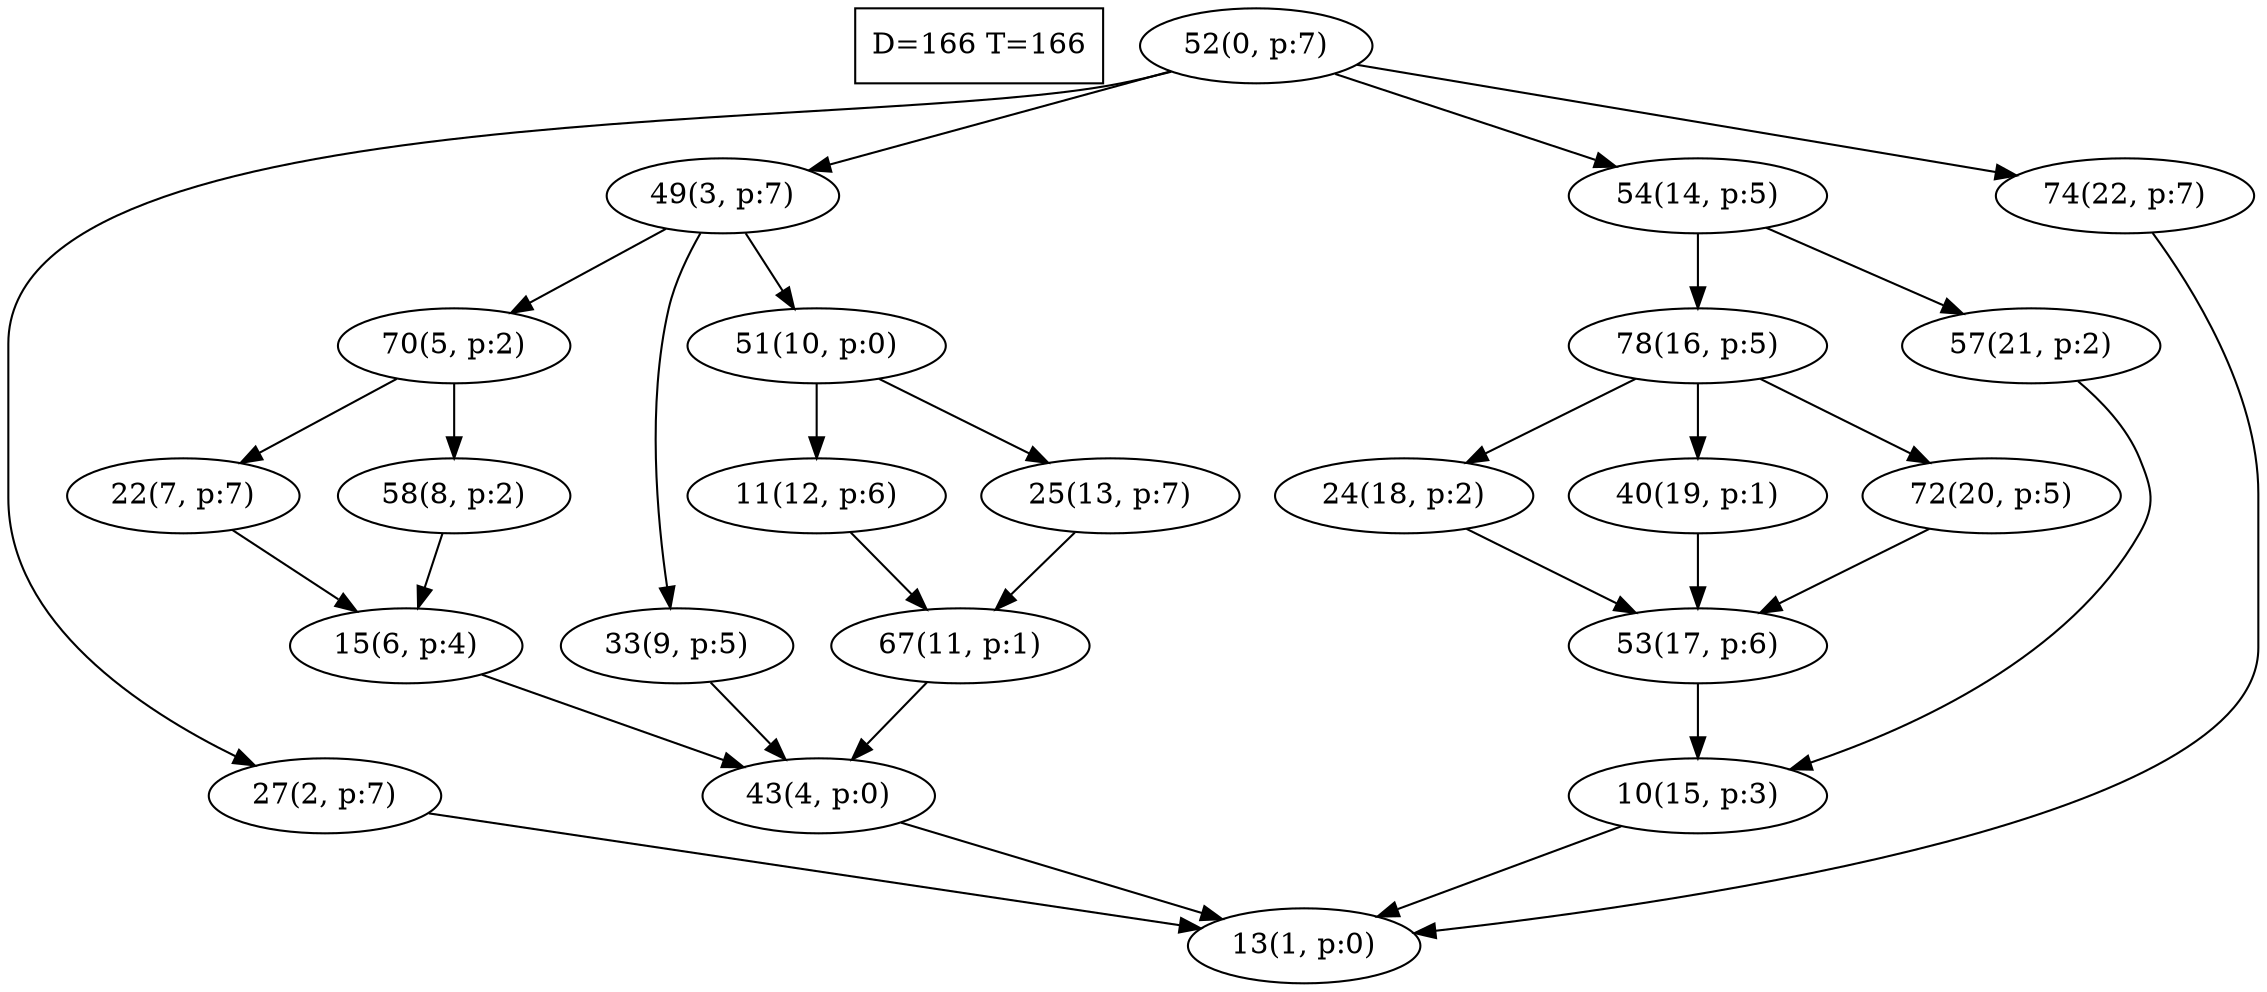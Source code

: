 digraph Task {
i [shape=box, label="D=166 T=166"]; 
0 [label="52(0, p:7)"];
1 [label="13(1, p:0)"];
2 [label="27(2, p:7)"];
3 [label="49(3, p:7)"];
4 [label="43(4, p:0)"];
5 [label="70(5, p:2)"];
6 [label="15(6, p:4)"];
7 [label="22(7, p:7)"];
8 [label="58(8, p:2)"];
9 [label="33(9, p:5)"];
10 [label="51(10, p:0)"];
11 [label="67(11, p:1)"];
12 [label="11(12, p:6)"];
13 [label="25(13, p:7)"];
14 [label="54(14, p:5)"];
15 [label="10(15, p:3)"];
16 [label="78(16, p:5)"];
17 [label="53(17, p:6)"];
18 [label="24(18, p:2)"];
19 [label="40(19, p:1)"];
20 [label="72(20, p:5)"];
21 [label="57(21, p:2)"];
22 [label="74(22, p:7)"];
0 -> 2;
0 -> 3;
0 -> 14;
0 -> 22;
2 -> 1;
3 -> 5;
3 -> 9;
3 -> 10;
4 -> 1;
5 -> 7;
5 -> 8;
6 -> 4;
7 -> 6;
8 -> 6;
9 -> 4;
10 -> 12;
10 -> 13;
11 -> 4;
12 -> 11;
13 -> 11;
14 -> 16;
14 -> 21;
15 -> 1;
16 -> 18;
16 -> 19;
16 -> 20;
17 -> 15;
18 -> 17;
19 -> 17;
20 -> 17;
21 -> 15;
22 -> 1;
}